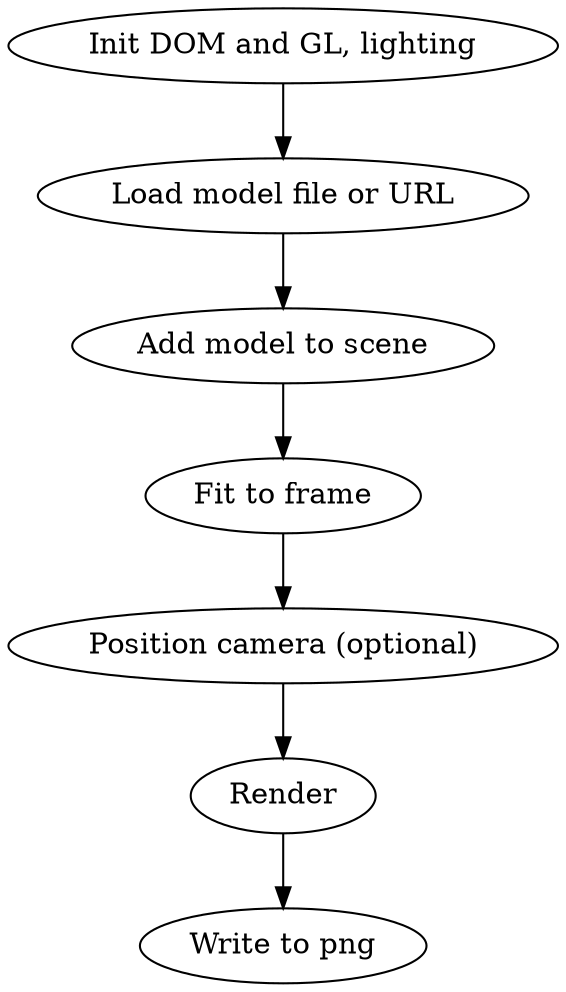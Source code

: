 digraph flow {
  Init [label="Init DOM and GL, lighting"];
  Load [label="Load model file or URL"];
  Add [label="Add model to scene"];
  Fit [label="Fit to frame"];
  Camera [label="Position camera (optional)"];
  Render;
  Write [label="Write to png"];
  Init -> Load -> Add -> Fit -> Camera -> Render -> Write;
}


